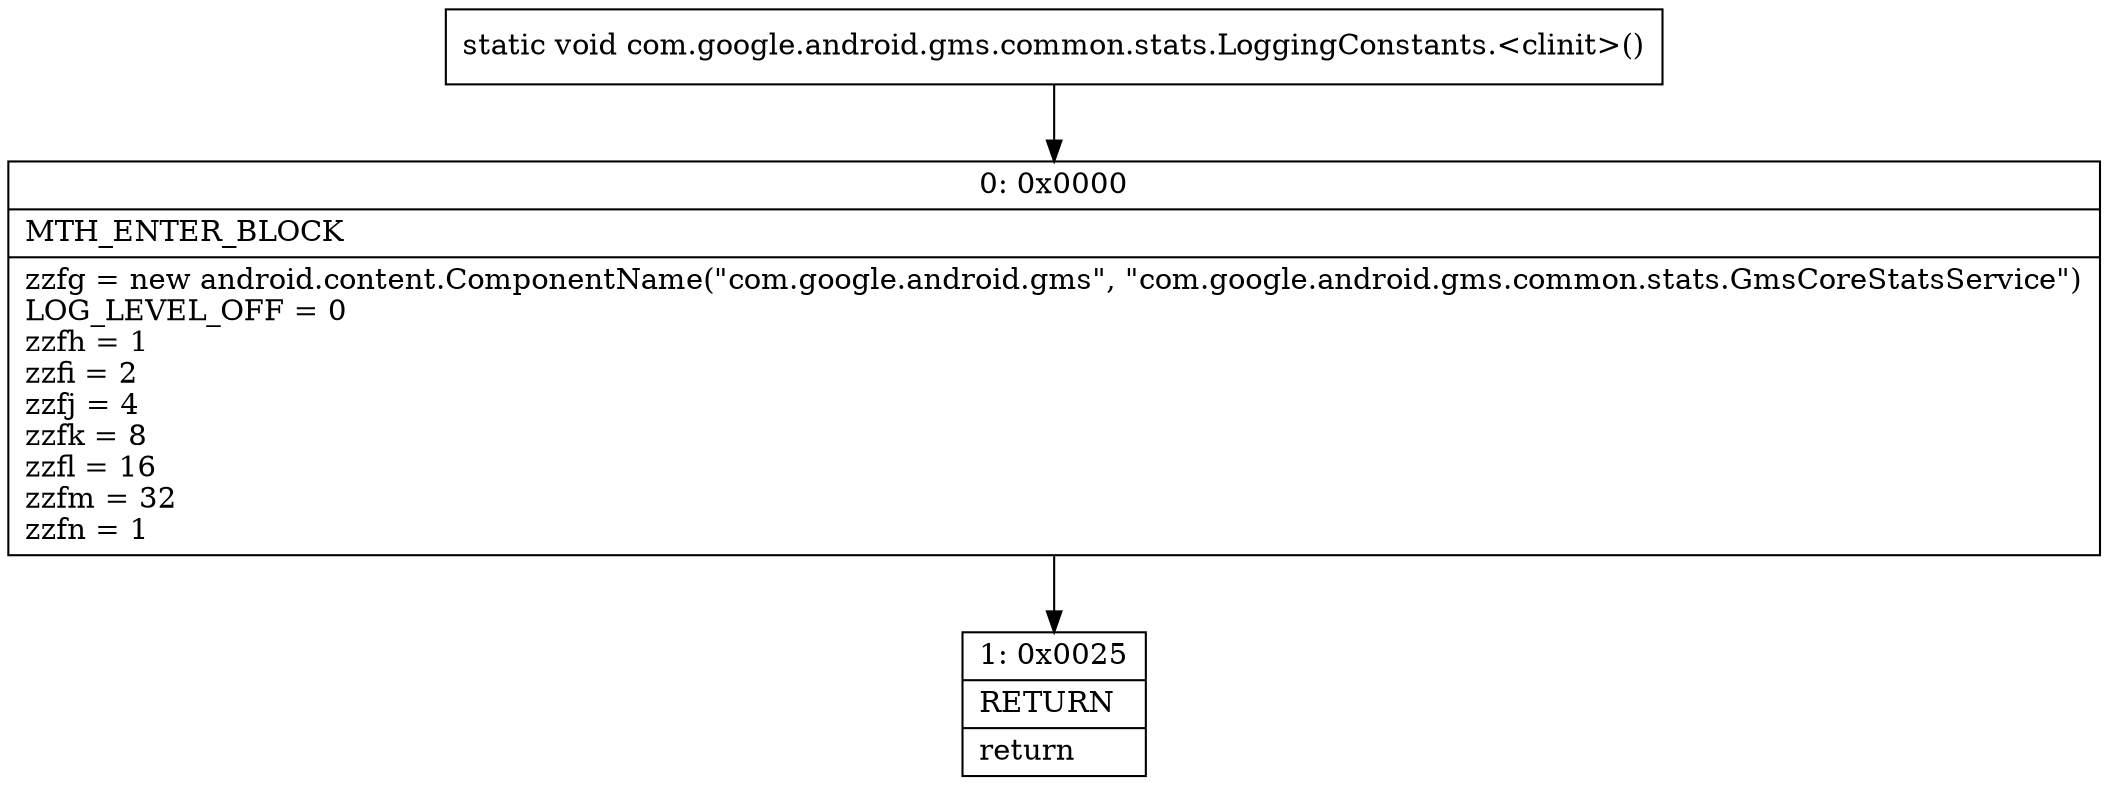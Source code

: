 digraph "CFG forcom.google.android.gms.common.stats.LoggingConstants.\<clinit\>()V" {
Node_0 [shape=record,label="{0\:\ 0x0000|MTH_ENTER_BLOCK\l|zzfg = new android.content.ComponentName(\"com.google.android.gms\", \"com.google.android.gms.common.stats.GmsCoreStatsService\")\lLOG_LEVEL_OFF = 0\lzzfh = 1\lzzfi = 2\lzzfj = 4\lzzfk = 8\lzzfl = 16\lzzfm = 32\lzzfn = 1\l}"];
Node_1 [shape=record,label="{1\:\ 0x0025|RETURN\l|return\l}"];
MethodNode[shape=record,label="{static void com.google.android.gms.common.stats.LoggingConstants.\<clinit\>() }"];
MethodNode -> Node_0;
Node_0 -> Node_1;
}

